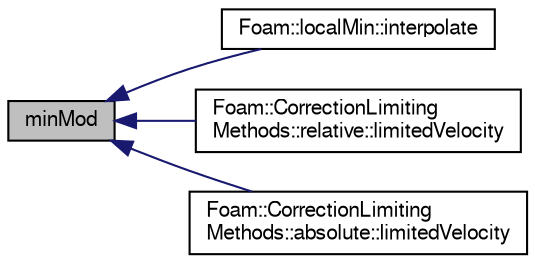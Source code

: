 digraph "minMod"
{
  bgcolor="transparent";
  edge [fontname="FreeSans",fontsize="10",labelfontname="FreeSans",labelfontsize="10"];
  node [fontname="FreeSans",fontsize="10",shape=record];
  rankdir="LR";
  Node1 [label="minMod",height=0.2,width=0.4,color="black", fillcolor="grey75", style="filled" fontcolor="black"];
  Node1 -> Node2 [dir="back",color="midnightblue",fontsize="10",style="solid",fontname="FreeSans"];
  Node2 [label="Foam::localMin::interpolate",height=0.2,width=0.4,color="black",URL="$a01338.html#aab9aba6ccea702183c1de2555858bf43",tooltip="Return the face-interpolate of the given cell field. "];
  Node1 -> Node3 [dir="back",color="midnightblue",fontsize="10",style="solid",fontname="FreeSans"];
  Node3 [label="Foam::CorrectionLimiting\lMethods::relative::limitedVelocity",height=0.2,width=0.4,color="black",URL="$a02089.html#a02050118a8717df003ea2ec83ea9c7e8",tooltip="Return the limited velocity. "];
  Node1 -> Node4 [dir="back",color="midnightblue",fontsize="10",style="solid",fontname="FreeSans"];
  Node4 [label="Foam::CorrectionLimiting\lMethods::absolute::limitedVelocity",height=0.2,width=0.4,color="black",URL="$a00007.html#a02050118a8717df003ea2ec83ea9c7e8",tooltip="Return the limited velocity. "];
}
